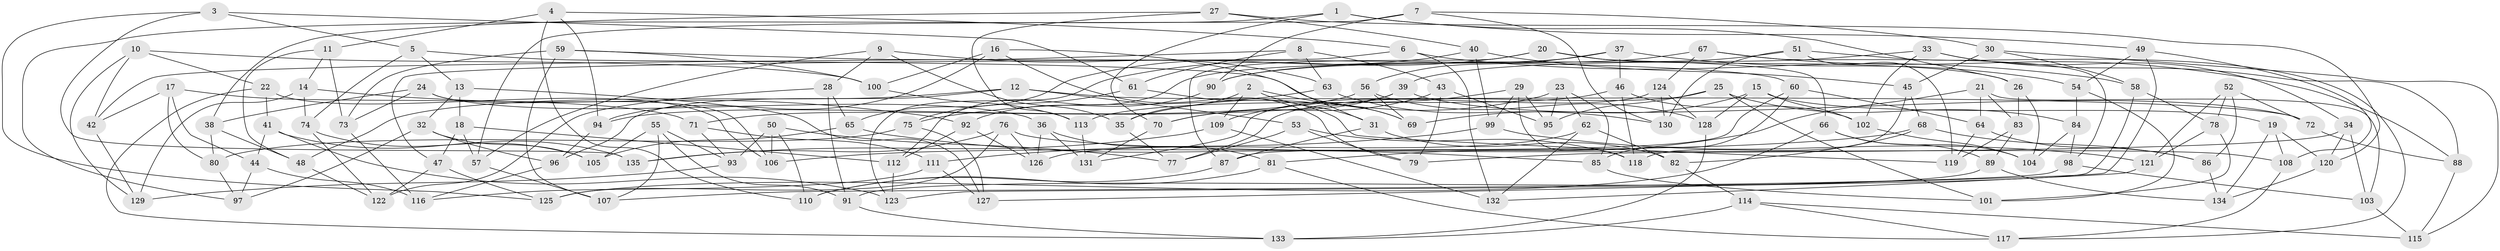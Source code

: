 // Generated by graph-tools (version 1.1) at 2025/38/03/09/25 02:38:17]
// undirected, 135 vertices, 270 edges
graph export_dot {
graph [start="1"]
  node [color=gray90,style=filled];
  1;
  2;
  3;
  4;
  5;
  6;
  7;
  8;
  9;
  10;
  11;
  12;
  13;
  14;
  15;
  16;
  17;
  18;
  19;
  20;
  21;
  22;
  23;
  24;
  25;
  26;
  27;
  28;
  29;
  30;
  31;
  32;
  33;
  34;
  35;
  36;
  37;
  38;
  39;
  40;
  41;
  42;
  43;
  44;
  45;
  46;
  47;
  48;
  49;
  50;
  51;
  52;
  53;
  54;
  55;
  56;
  57;
  58;
  59;
  60;
  61;
  62;
  63;
  64;
  65;
  66;
  67;
  68;
  69;
  70;
  71;
  72;
  73;
  74;
  75;
  76;
  77;
  78;
  79;
  80;
  81;
  82;
  83;
  84;
  85;
  86;
  87;
  88;
  89;
  90;
  91;
  92;
  93;
  94;
  95;
  96;
  97;
  98;
  99;
  100;
  101;
  102;
  103;
  104;
  105;
  106;
  107;
  108;
  109;
  110;
  111;
  112;
  113;
  114;
  115;
  116;
  117;
  118;
  119;
  120;
  121;
  122;
  123;
  124;
  125;
  126;
  127;
  128;
  129;
  130;
  131;
  132;
  133;
  134;
  135;
  1 -- 26;
  1 -- 97;
  1 -- 49;
  1 -- 70;
  2 -- 109;
  2 -- 31;
  2 -- 35;
  2 -- 69;
  3 -- 135;
  3 -- 61;
  3 -- 5;
  3 -- 125;
  4 -- 11;
  4 -- 94;
  4 -- 110;
  4 -- 6;
  5 -- 69;
  5 -- 13;
  5 -- 74;
  6 -- 47;
  6 -- 58;
  6 -- 132;
  7 -- 57;
  7 -- 90;
  7 -- 130;
  7 -- 30;
  8 -- 42;
  8 -- 61;
  8 -- 43;
  8 -- 63;
  9 -- 28;
  9 -- 35;
  9 -- 63;
  9 -- 57;
  10 -- 100;
  10 -- 129;
  10 -- 42;
  10 -- 22;
  11 -- 48;
  11 -- 73;
  11 -- 14;
  12 -- 53;
  12 -- 72;
  12 -- 48;
  12 -- 96;
  13 -- 127;
  13 -- 18;
  13 -- 32;
  14 -- 74;
  14 -- 92;
  14 -- 129;
  15 -- 69;
  15 -- 128;
  15 -- 19;
  15 -- 102;
  16 -- 31;
  16 -- 100;
  16 -- 79;
  16 -- 94;
  17 -- 44;
  17 -- 80;
  17 -- 42;
  17 -- 71;
  18 -- 112;
  18 -- 47;
  18 -- 57;
  19 -- 134;
  19 -- 120;
  19 -- 108;
  20 -- 87;
  20 -- 123;
  20 -- 66;
  20 -- 26;
  21 -- 103;
  21 -- 64;
  21 -- 83;
  21 -- 81;
  22 -- 106;
  22 -- 133;
  22 -- 41;
  23 -- 95;
  23 -- 62;
  23 -- 85;
  23 -- 35;
  24 -- 73;
  24 -- 106;
  24 -- 38;
  24 -- 36;
  25 -- 77;
  25 -- 84;
  25 -- 101;
  25 -- 95;
  26 -- 104;
  26 -- 83;
  27 -- 40;
  27 -- 113;
  27 -- 38;
  27 -- 120;
  28 -- 91;
  28 -- 122;
  28 -- 65;
  29 -- 95;
  29 -- 118;
  29 -- 99;
  29 -- 109;
  30 -- 58;
  30 -- 45;
  30 -- 115;
  31 -- 87;
  31 -- 82;
  32 -- 105;
  32 -- 97;
  32 -- 96;
  33 -- 39;
  33 -- 102;
  33 -- 34;
  33 -- 88;
  34 -- 79;
  34 -- 120;
  34 -- 103;
  35 -- 77;
  36 -- 131;
  36 -- 81;
  36 -- 126;
  37 -- 112;
  37 -- 46;
  37 -- 56;
  37 -- 54;
  38 -- 48;
  38 -- 80;
  39 -- 70;
  39 -- 72;
  39 -- 71;
  40 -- 65;
  40 -- 99;
  40 -- 45;
  41 -- 123;
  41 -- 135;
  41 -- 44;
  42 -- 129;
  43 -- 70;
  43 -- 95;
  43 -- 79;
  44 -- 97;
  44 -- 116;
  45 -- 118;
  45 -- 68;
  46 -- 102;
  46 -- 118;
  46 -- 113;
  47 -- 122;
  47 -- 125;
  48 -- 122;
  49 -- 127;
  49 -- 108;
  49 -- 54;
  50 -- 93;
  50 -- 110;
  50 -- 106;
  50 -- 77;
  51 -- 130;
  51 -- 90;
  51 -- 119;
  51 -- 117;
  52 -- 78;
  52 -- 86;
  52 -- 72;
  52 -- 121;
  53 -- 77;
  53 -- 118;
  53 -- 79;
  54 -- 84;
  54 -- 101;
  55 -- 107;
  55 -- 105;
  55 -- 91;
  55 -- 93;
  56 -- 69;
  56 -- 94;
  56 -- 128;
  57 -- 107;
  58 -- 123;
  58 -- 78;
  59 -- 73;
  59 -- 107;
  59 -- 100;
  59 -- 60;
  60 -- 85;
  60 -- 87;
  60 -- 64;
  61 -- 75;
  61 -- 119;
  62 -- 126;
  62 -- 132;
  62 -- 82;
  63 -- 75;
  63 -- 130;
  64 -- 86;
  64 -- 119;
  65 -- 85;
  65 -- 105;
  66 -- 89;
  66 -- 125;
  66 -- 104;
  67 -- 124;
  67 -- 88;
  67 -- 98;
  67 -- 90;
  68 -- 86;
  68 -- 82;
  68 -- 106;
  70 -- 131;
  71 -- 93;
  71 -- 111;
  72 -- 88;
  73 -- 116;
  74 -- 122;
  74 -- 105;
  75 -- 80;
  75 -- 127;
  76 -- 125;
  76 -- 126;
  76 -- 135;
  76 -- 108;
  78 -- 121;
  78 -- 101;
  80 -- 97;
  81 -- 117;
  81 -- 110;
  82 -- 114;
  83 -- 119;
  83 -- 89;
  84 -- 98;
  84 -- 104;
  85 -- 101;
  86 -- 134;
  87 -- 110;
  88 -- 115;
  89 -- 134;
  89 -- 91;
  90 -- 92;
  91 -- 133;
  92 -- 112;
  92 -- 126;
  93 -- 129;
  94 -- 96;
  96 -- 116;
  98 -- 103;
  98 -- 107;
  99 -- 121;
  99 -- 111;
  100 -- 113;
  102 -- 104;
  103 -- 115;
  108 -- 117;
  109 -- 132;
  109 -- 135;
  111 -- 127;
  111 -- 116;
  112 -- 123;
  113 -- 131;
  114 -- 133;
  114 -- 117;
  114 -- 115;
  120 -- 134;
  121 -- 132;
  124 -- 128;
  124 -- 130;
  124 -- 131;
  128 -- 133;
}
